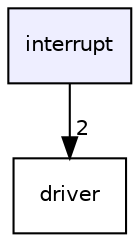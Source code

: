 digraph "interrupt" {
  compound=true
  node [ fontsize="10", fontname="Helvetica"];
  edge [ labelfontsize="10", labelfontname="Helvetica"];
  dir_f0d072a8baab196d3c972192518927a4 [shape=box, label="interrupt", style="filled", fillcolor="#eeeeff", pencolor="black", URL="dir_f0d072a8baab196d3c972192518927a4.html"];
  dir_1284b95147afa48b330f502c8bbc0529 [shape=box label="driver" URL="dir_1284b95147afa48b330f502c8bbc0529.html"];
  dir_f0d072a8baab196d3c972192518927a4->dir_1284b95147afa48b330f502c8bbc0529 [headlabel="2", labeldistance=1.5 headhref="dir_000001_000000.html"];
}
